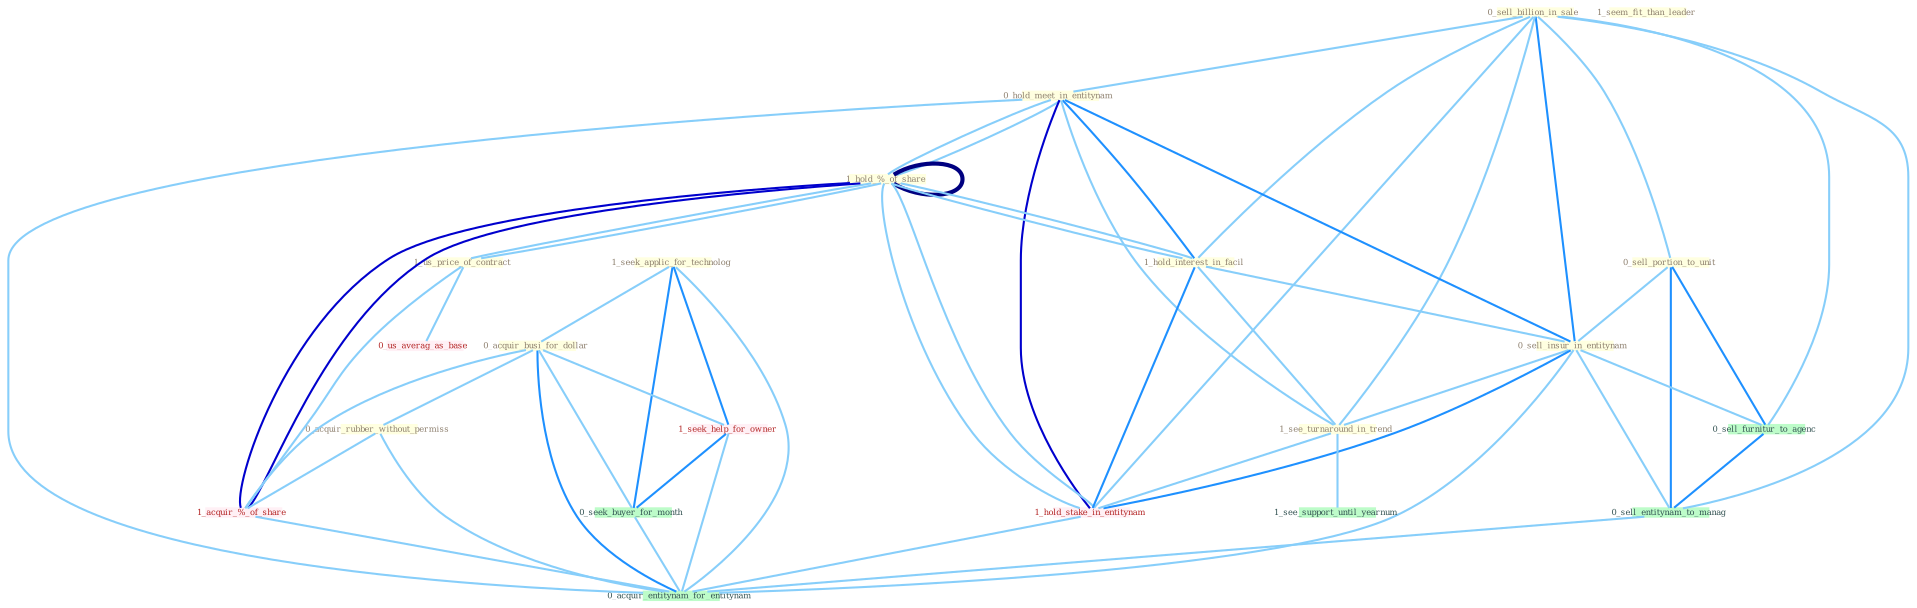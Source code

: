 Graph G{ 
    node
    [shape=polygon,style=filled,width=.5,height=.06,color="#BDFCC9",fixedsize=true,fontsize=4,
    fontcolor="#2f4f4f"];
    {node
    [color="#ffffe0", fontcolor="#8b7d6b"] "0_sell_billion_in_sale " "0_hold_meet_in_entitynam " "1_seek_applic_for_technolog " "1_hold_%_of_share " "0_sell_portion_to_unit " "0_acquir_busi_for_dollar " "1_hold_interest_in_facil " "1_seem_fit_than_leader " "0_acquir_rubber_without_permiss " "0_sell_insur_in_entitynam " "1_us_price_of_contract " "1_see_turnaround_in_trend "}
{node [color="#fff0f5", fontcolor="#b22222"] "1_hold_stake_in_entitynam " "1_seek_help_for_owner " "1_acquir_%_of_share " "0_us_averag_as_base "}
edge [color="#B0E2FF"];

	"0_sell_billion_in_sale " -- "0_hold_meet_in_entitynam " [w="1", color="#87cefa" ];
	"0_sell_billion_in_sale " -- "0_sell_portion_to_unit " [w="1", color="#87cefa" ];
	"0_sell_billion_in_sale " -- "1_hold_interest_in_facil " [w="1", color="#87cefa" ];
	"0_sell_billion_in_sale " -- "0_sell_insur_in_entitynam " [w="2", color="#1e90ff" , len=0.8];
	"0_sell_billion_in_sale " -- "1_see_turnaround_in_trend " [w="1", color="#87cefa" ];
	"0_sell_billion_in_sale " -- "1_hold_stake_in_entitynam " [w="1", color="#87cefa" ];
	"0_sell_billion_in_sale " -- "0_sell_furnitur_to_agenc " [w="1", color="#87cefa" ];
	"0_sell_billion_in_sale " -- "0_sell_entitynam_to_manag " [w="1", color="#87cefa" ];
	"0_hold_meet_in_entitynam " -- "1_hold_%_of_share " [w="1", color="#87cefa" ];
	"0_hold_meet_in_entitynam " -- "1_hold_interest_in_facil " [w="2", color="#1e90ff" , len=0.8];
	"0_hold_meet_in_entitynam " -- "0_sell_insur_in_entitynam " [w="2", color="#1e90ff" , len=0.8];
	"0_hold_meet_in_entitynam " -- "1_see_turnaround_in_trend " [w="1", color="#87cefa" ];
	"0_hold_meet_in_entitynam " -- "1_hold_%_of_share " [w="1", color="#87cefa" ];
	"0_hold_meet_in_entitynam " -- "1_hold_stake_in_entitynam " [w="3", color="#0000cd" , len=0.6];
	"0_hold_meet_in_entitynam " -- "0_acquir_entitynam_for_entitynam " [w="1", color="#87cefa" ];
	"1_seek_applic_for_technolog " -- "0_acquir_busi_for_dollar " [w="1", color="#87cefa" ];
	"1_seek_applic_for_technolog " -- "1_seek_help_for_owner " [w="2", color="#1e90ff" , len=0.8];
	"1_seek_applic_for_technolog " -- "0_seek_buyer_for_month " [w="2", color="#1e90ff" , len=0.8];
	"1_seek_applic_for_technolog " -- "0_acquir_entitynam_for_entitynam " [w="1", color="#87cefa" ];
	"1_hold_%_of_share " -- "1_hold_interest_in_facil " [w="1", color="#87cefa" ];
	"1_hold_%_of_share " -- "1_us_price_of_contract " [w="1", color="#87cefa" ];
	"1_hold_%_of_share " -- "1_hold_%_of_share " [w="4", style=bold, color="#000080", len=0.4];
	"1_hold_%_of_share " -- "1_hold_stake_in_entitynam " [w="1", color="#87cefa" ];
	"1_hold_%_of_share " -- "1_acquir_%_of_share " [w="3", color="#0000cd" , len=0.6];
	"0_sell_portion_to_unit " -- "0_sell_insur_in_entitynam " [w="1", color="#87cefa" ];
	"0_sell_portion_to_unit " -- "0_sell_furnitur_to_agenc " [w="2", color="#1e90ff" , len=0.8];
	"0_sell_portion_to_unit " -- "0_sell_entitynam_to_manag " [w="2", color="#1e90ff" , len=0.8];
	"0_acquir_busi_for_dollar " -- "0_acquir_rubber_without_permiss " [w="1", color="#87cefa" ];
	"0_acquir_busi_for_dollar " -- "1_seek_help_for_owner " [w="1", color="#87cefa" ];
	"0_acquir_busi_for_dollar " -- "0_seek_buyer_for_month " [w="1", color="#87cefa" ];
	"0_acquir_busi_for_dollar " -- "1_acquir_%_of_share " [w="1", color="#87cefa" ];
	"0_acquir_busi_for_dollar " -- "0_acquir_entitynam_for_entitynam " [w="2", color="#1e90ff" , len=0.8];
	"1_hold_interest_in_facil " -- "0_sell_insur_in_entitynam " [w="1", color="#87cefa" ];
	"1_hold_interest_in_facil " -- "1_see_turnaround_in_trend " [w="1", color="#87cefa" ];
	"1_hold_interest_in_facil " -- "1_hold_%_of_share " [w="1", color="#87cefa" ];
	"1_hold_interest_in_facil " -- "1_hold_stake_in_entitynam " [w="2", color="#1e90ff" , len=0.8];
	"0_acquir_rubber_without_permiss " -- "1_acquir_%_of_share " [w="1", color="#87cefa" ];
	"0_acquir_rubber_without_permiss " -- "0_acquir_entitynam_for_entitynam " [w="1", color="#87cefa" ];
	"0_sell_insur_in_entitynam " -- "1_see_turnaround_in_trend " [w="1", color="#87cefa" ];
	"0_sell_insur_in_entitynam " -- "1_hold_stake_in_entitynam " [w="2", color="#1e90ff" , len=0.8];
	"0_sell_insur_in_entitynam " -- "0_sell_furnitur_to_agenc " [w="1", color="#87cefa" ];
	"0_sell_insur_in_entitynam " -- "0_sell_entitynam_to_manag " [w="1", color="#87cefa" ];
	"0_sell_insur_in_entitynam " -- "0_acquir_entitynam_for_entitynam " [w="1", color="#87cefa" ];
	"1_us_price_of_contract " -- "1_hold_%_of_share " [w="1", color="#87cefa" ];
	"1_us_price_of_contract " -- "1_acquir_%_of_share " [w="1", color="#87cefa" ];
	"1_us_price_of_contract " -- "0_us_averag_as_base " [w="1", color="#87cefa" ];
	"1_see_turnaround_in_trend " -- "1_hold_stake_in_entitynam " [w="1", color="#87cefa" ];
	"1_see_turnaround_in_trend " -- "1_see_support_until_yearnum " [w="1", color="#87cefa" ];
	"1_hold_%_of_share " -- "1_hold_stake_in_entitynam " [w="1", color="#87cefa" ];
	"1_hold_%_of_share " -- "1_acquir_%_of_share " [w="3", color="#0000cd" , len=0.6];
	"1_hold_stake_in_entitynam " -- "0_acquir_entitynam_for_entitynam " [w="1", color="#87cefa" ];
	"1_seek_help_for_owner " -- "0_seek_buyer_for_month " [w="2", color="#1e90ff" , len=0.8];
	"1_seek_help_for_owner " -- "0_acquir_entitynam_for_entitynam " [w="1", color="#87cefa" ];
	"0_seek_buyer_for_month " -- "0_acquir_entitynam_for_entitynam " [w="1", color="#87cefa" ];
	"1_acquir_%_of_share " -- "0_acquir_entitynam_for_entitynam " [w="1", color="#87cefa" ];
	"0_sell_furnitur_to_agenc " -- "0_sell_entitynam_to_manag " [w="2", color="#1e90ff" , len=0.8];
	"0_sell_entitynam_to_manag " -- "0_acquir_entitynam_for_entitynam " [w="1", color="#87cefa" ];
}
